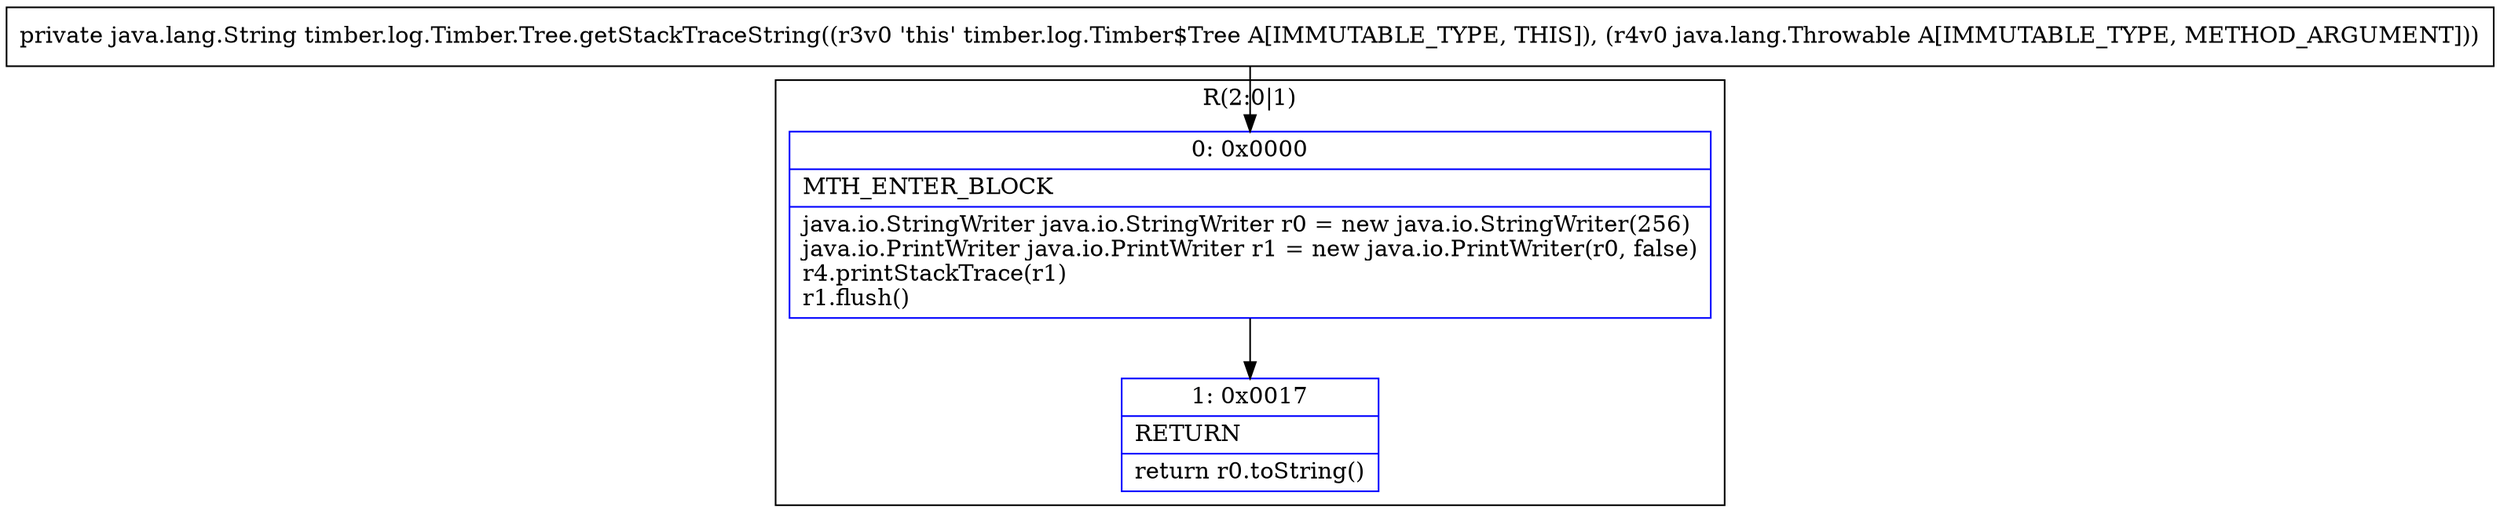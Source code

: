 digraph "CFG fortimber.log.Timber.Tree.getStackTraceString(Ljava\/lang\/Throwable;)Ljava\/lang\/String;" {
subgraph cluster_Region_657335874 {
label = "R(2:0|1)";
node [shape=record,color=blue];
Node_0 [shape=record,label="{0\:\ 0x0000|MTH_ENTER_BLOCK\l|java.io.StringWriter java.io.StringWriter r0 = new java.io.StringWriter(256)\ljava.io.PrintWriter java.io.PrintWriter r1 = new java.io.PrintWriter(r0, false)\lr4.printStackTrace(r1)\lr1.flush()\l}"];
Node_1 [shape=record,label="{1\:\ 0x0017|RETURN\l|return r0.toString()\l}"];
}
MethodNode[shape=record,label="{private java.lang.String timber.log.Timber.Tree.getStackTraceString((r3v0 'this' timber.log.Timber$Tree A[IMMUTABLE_TYPE, THIS]), (r4v0 java.lang.Throwable A[IMMUTABLE_TYPE, METHOD_ARGUMENT])) }"];
MethodNode -> Node_0;
Node_0 -> Node_1;
}

